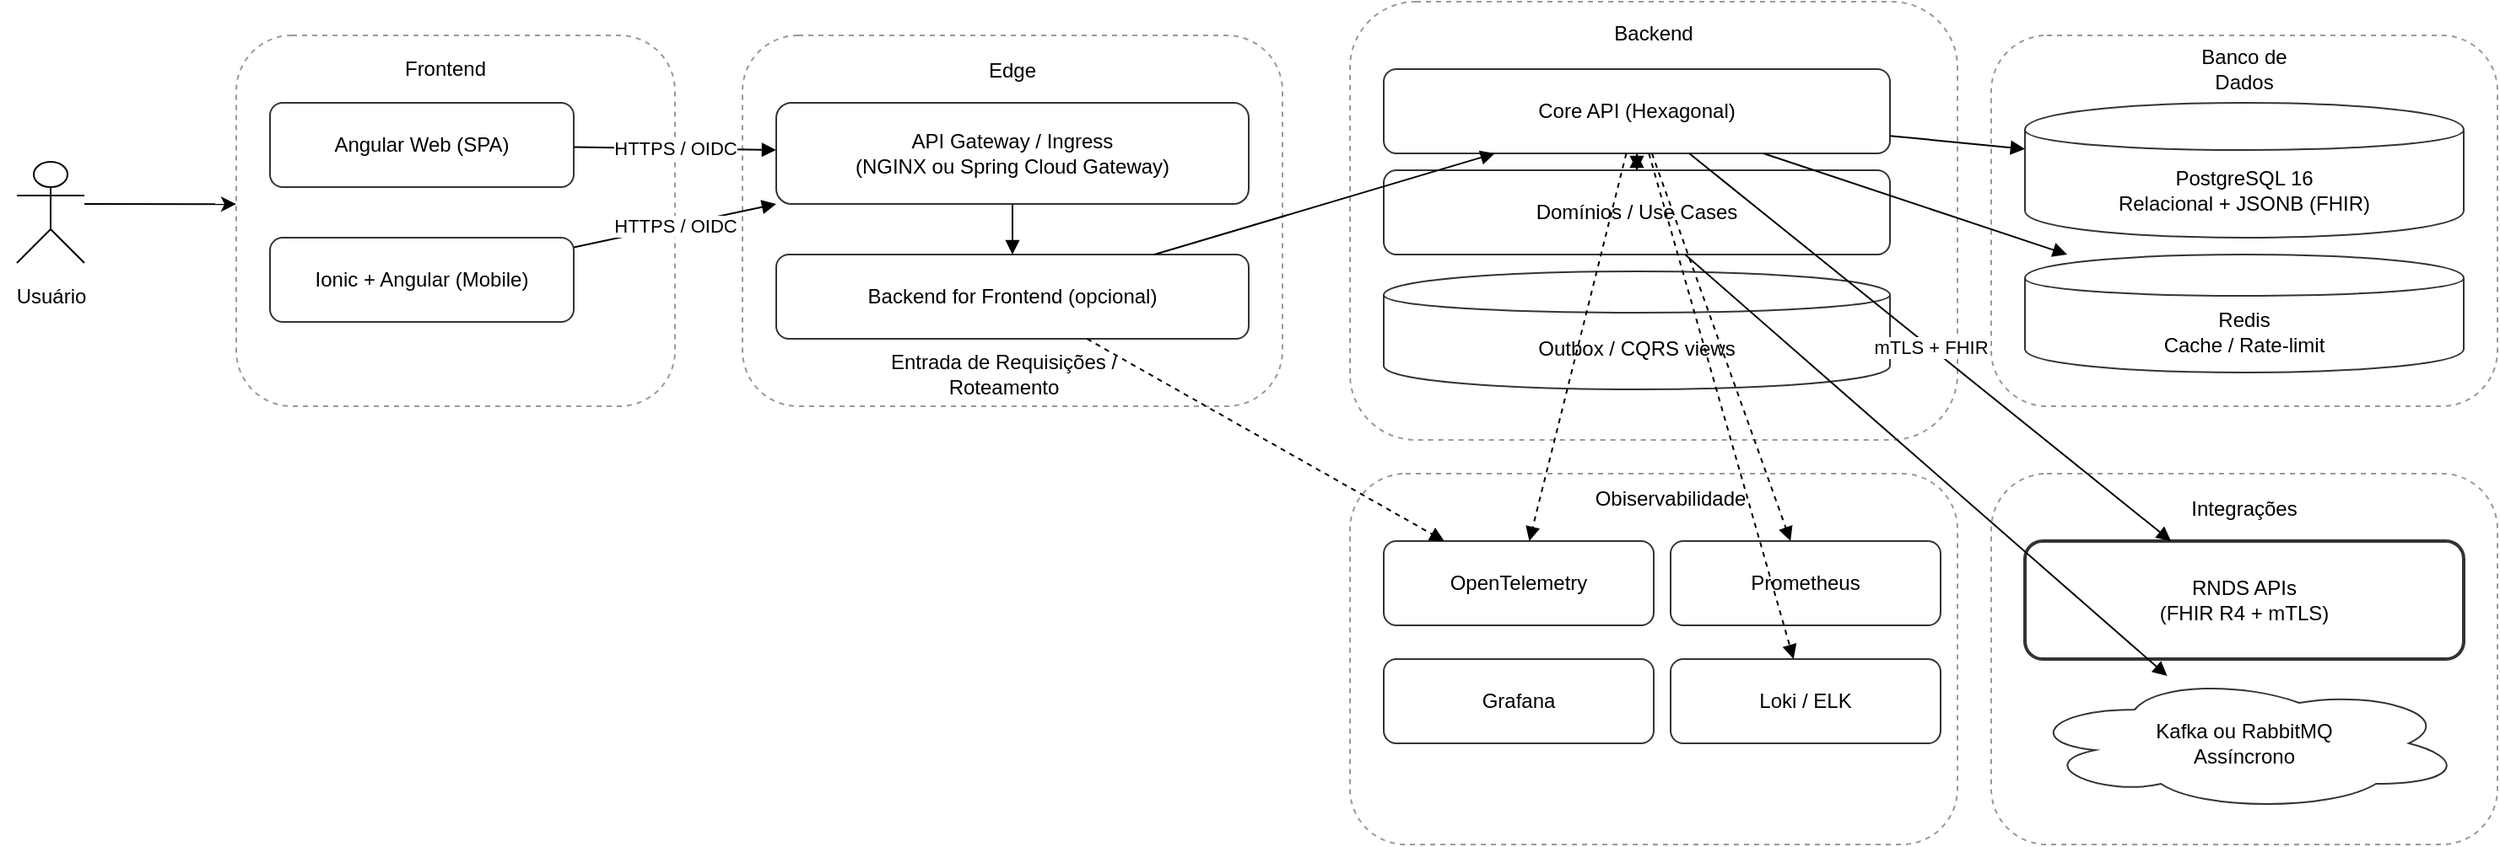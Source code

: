 <mxfile version="28.2.5">
  <diagram id="87718edf-77a4-4145-a499-e7ac8d19c16c" name="Arquitetura">
    <mxGraphModel dx="1226" dy="620" grid="1" gridSize="10" guides="1" tooltips="1" connect="1" arrows="1" fold="1" page="1" pageScale="1" pageWidth="1920" pageHeight="1080" math="0" shadow="0">
      <root>
        <mxCell id="0" />
        <mxCell id="1" parent="0" />
        <mxCell id="f_front" value="" style="rounded=1;whiteSpace=wrap;html=1;fillColor=none;strokeColor=#999999;dashed=1;" parent="1" vertex="1">
          <mxGeometry x="240" y="220" width="260" height="220" as="geometry" />
        </mxCell>
        <mxCell id="f_edge" value="" style="rounded=1;whiteSpace=wrap;html=1;fillColor=none;strokeColor=#999999;dashed=1;" parent="1" vertex="1">
          <mxGeometry x="540" y="220" width="320" height="220" as="geometry" />
        </mxCell>
        <mxCell id="f_back" value="Backend - Java 21 &amp; Spring Boot" style="rounded=1;whiteSpace=wrap;html=1;fillColor=none;strokeColor=#999999;dashed=1;" parent="1" vertex="1">
          <mxGeometry x="900" y="200" width="360" height="260" as="geometry" />
        </mxCell>
        <mxCell id="f_data" value="Data" style="rounded=1;whiteSpace=wrap;html=1;fillColor=none;strokeColor=#999999;dashed=1;" parent="1" vertex="1">
          <mxGeometry x="1280" y="220" width="300" height="220" as="geometry" />
        </mxCell>
        <mxCell id="f_obs" value="" style="rounded=1;whiteSpace=wrap;html=1;fillColor=none;strokeColor=#999999;dashed=1;align=left;" parent="1" vertex="1">
          <mxGeometry x="900" y="480" width="360" height="220" as="geometry" />
        </mxCell>
        <mxCell id="f_int" value="" style="rounded=1;whiteSpace=wrap;html=1;fillColor=none;strokeColor=#999999;dashed=1;" parent="1" vertex="1">
          <mxGeometry x="1280" y="480" width="300" height="220" as="geometry" />
        </mxCell>
        <mxCell id="n_w" value="Angular Web (SPA)" style="rounded=1;whiteSpace=wrap;html=1;fillColor=#ffffff;strokeColor=#333333;" parent="1" vertex="1">
          <mxGeometry x="260" y="260" width="180" height="50" as="geometry" />
        </mxCell>
        <mxCell id="n_m" value="Ionic + Angular (Mobile)" style="rounded=1;whiteSpace=wrap;html=1;fillColor=#ffffff;strokeColor=#333333;" parent="1" vertex="1">
          <mxGeometry x="260" y="340" width="180" height="50" as="geometry" />
        </mxCell>
        <mxCell id="n_gw" value="API Gateway / Ingress&lt;br/&gt;(NGINX ou Spring Cloud Gateway)" style="rounded=1;whiteSpace=wrap;html=1;fillColor=#ffffff;strokeColor=#333333;" parent="1" vertex="1">
          <mxGeometry x="560" y="260" width="280" height="60" as="geometry" />
        </mxCell>
        <mxCell id="n_bff" value="Backend for Frontend (opcional)" style="rounded=1;whiteSpace=wrap;html=1;fillColor=#ffffff;strokeColor=#333333;" parent="1" vertex="1">
          <mxGeometry x="560" y="350" width="280" height="50" as="geometry" />
        </mxCell>
        <mxCell id="n_api" value="Core API (Hexagonal)" style="rounded=1;whiteSpace=wrap;html=1;fillColor=#ffffff;strokeColor=#333333;" parent="1" vertex="1">
          <mxGeometry x="920" y="240" width="300" height="50" as="geometry" />
        </mxCell>
        <mxCell id="n_svc" value="Domínios / Use Cases" style="rounded=1;whiteSpace=wrap;html=1;fillColor=#ffffff;strokeColor=#333333;" parent="1" vertex="1">
          <mxGeometry x="920" y="300" width="300" height="50" as="geometry" />
        </mxCell>
        <mxCell id="n_outbox" value="Outbox / CQRS views" style="shape=cylinder;whiteSpace=wrap;html=1;boundedLbl=1;strokeColor=#333333;fillColor=#ffffff;" parent="1" vertex="1">
          <mxGeometry x="920" y="360" width="300" height="70" as="geometry" />
        </mxCell>
        <mxCell id="n_pg" value="PostgreSQL 16&lt;br/&gt;Relacional + JSONB (FHIR)" style="shape=cylinder;whiteSpace=wrap;html=1;boundedLbl=1;strokeColor=#333333;fillColor=#ffffff;" parent="1" vertex="1">
          <mxGeometry x="1300" y="260" width="260" height="80" as="geometry" />
        </mxCell>
        <mxCell id="n_redis" value="Redis&lt;br/&gt;Cache / Rate-limit" style="shape=cylinder;whiteSpace=wrap;html=1;boundedLbl=1;strokeColor=#333333;fillColor=#ffffff;" parent="1" vertex="1">
          <mxGeometry x="1300" y="350" width="260" height="70" as="geometry" />
        </mxCell>
        <mxCell id="n_rnds" value="RNDS APIs&lt;br/&gt;(FHIR R4 + mTLS)" style="rounded=1;whiteSpace=wrap;html=1;fillColor=#ffffff;strokeColor=#333333;strokeWidth=2;" parent="1" vertex="1">
          <mxGeometry x="1300" y="520" width="260" height="70" as="geometry" />
        </mxCell>
        <mxCell id="n_mq" value="Kafka ou RabbitMQ&lt;br/&gt;Assíncrono" style="shape=cloud;whiteSpace=wrap;html=1;strokeColor=#333333;fillColor=#ffffff;" parent="1" vertex="1">
          <mxGeometry x="1300" y="600" width="260" height="80" as="geometry" />
        </mxCell>
        <mxCell id="n_otel" value="OpenTelemetry" style="rounded=1;whiteSpace=wrap;html=1;fillColor=#ffffff;strokeColor=#333333;" parent="1" vertex="1">
          <mxGeometry x="920" y="520" width="160" height="50" as="geometry" />
        </mxCell>
        <mxCell id="n_prom" value="Prometheus" style="rounded=1;whiteSpace=wrap;html=1;fillColor=#ffffff;strokeColor=#333333;" parent="1" vertex="1">
          <mxGeometry x="1090" y="520" width="160" height="50" as="geometry" />
        </mxCell>
        <mxCell id="n_graf" value="Grafana" style="rounded=1;whiteSpace=wrap;html=1;fillColor=#ffffff;strokeColor=#333333;" parent="1" vertex="1">
          <mxGeometry x="920" y="590" width="160" height="50" as="geometry" />
        </mxCell>
        <mxCell id="n_loki" value="Loki / ELK" style="rounded=1;whiteSpace=wrap;html=1;fillColor=#ffffff;strokeColor=#333333;" parent="1" vertex="1">
          <mxGeometry x="1090" y="590" width="160" height="50" as="geometry" />
        </mxCell>
        <mxCell id="e_w_gw" value="HTTPS / OIDC" style="endArrow=block;html=1;rounded=0;" parent="1" source="n_w" target="n_gw" edge="1">
          <mxGeometry relative="1" as="geometry" />
        </mxCell>
        <mxCell id="e_m_gw" value="HTTPS / OIDC" style="endArrow=block;html=1;rounded=0;" parent="1" source="n_m" target="n_gw" edge="1">
          <mxGeometry relative="1" as="geometry" />
        </mxCell>
        <mxCell id="e_gw_bff" value="" style="endArrow=block;html=1;rounded=0;" parent="1" source="n_gw" target="n_bff" edge="1">
          <mxGeometry relative="1" as="geometry" />
        </mxCell>
        <mxCell id="e_bff_api" value="" style="endArrow=block;html=1;rounded=0;" parent="1" source="n_bff" target="n_api" edge="1">
          <mxGeometry relative="1" as="geometry" />
        </mxCell>
        <mxCell id="e_api_svc1" value="" style="endArrow=block;html=1;rounded=0;" parent="1" source="n_api" target="n_svc" edge="1">
          <mxGeometry relative="1" as="geometry" />
        </mxCell>
        <mxCell id="e_api_svc2" value="" style="endArrow=block;html=1;rounded=0;" parent="1" source="n_svc" target="n_api" edge="1">
          <mxGeometry relative="1" as="geometry" />
        </mxCell>
        <mxCell id="e_api_pg" value="" style="endArrow=block;html=1;rounded=0;" parent="1" source="n_api" target="n_pg" edge="1">
          <mxGeometry relative="1" as="geometry" />
        </mxCell>
        <mxCell id="e_api_redis" value="" style="endArrow=block;html=1;rounded=0;" parent="1" source="n_api" target="n_redis" edge="1">
          <mxGeometry relative="1" as="geometry" />
        </mxCell>
        <mxCell id="e_api_rnds" value="mTLS + FHIR" style="endArrow=block;html=1;rounded=0;" parent="1" source="n_api" target="n_rnds" edge="1">
          <mxGeometry relative="1" as="geometry" />
        </mxCell>
        <mxCell id="e_svc_mq" value="" style="endArrow=block;html=1;rounded=0;" parent="1" source="n_svc" target="n_mq" edge="1">
          <mxGeometry relative="1" as="geometry" />
        </mxCell>
        <mxCell id="e_api_otel" value="" style="dashed=1;endArrow=block;html=1;rounded=0;" parent="1" source="n_api" target="n_otel" edge="1">
          <mxGeometry relative="1" as="geometry" />
        </mxCell>
        <mxCell id="e_api_prom" value="" style="dashed=1;endArrow=block;html=1;rounded=0;" parent="1" source="n_api" target="n_prom" edge="1">
          <mxGeometry relative="1" as="geometry" />
        </mxCell>
        <mxCell id="e_api_loki" value="" style="dashed=1;endArrow=block;html=1;rounded=0;" parent="1" source="n_api" target="n_loki" edge="1">
          <mxGeometry relative="1" as="geometry" />
        </mxCell>
        <mxCell id="e_bff_otel" value="" style="dashed=1;endArrow=block;html=1;rounded=0;" parent="1" source="n_bff" target="n_otel" edge="1">
          <mxGeometry relative="1" as="geometry" />
        </mxCell>
        <mxCell id="QrsevVTK7W3Kh9WYG09G-1" value="Obiservabilidade" style="text;html=1;align=center;verticalAlign=middle;whiteSpace=wrap;rounded=0;" vertex="1" parent="1">
          <mxGeometry x="1060" y="480" width="60" height="30" as="geometry" />
        </mxCell>
        <mxCell id="QrsevVTK7W3Kh9WYG09G-2" value="Entrada de Requisições / Roteamento" style="text;html=1;align=center;verticalAlign=middle;whiteSpace=wrap;rounded=0;" vertex="1" parent="1">
          <mxGeometry x="620" y="406" width="150" height="30" as="geometry" />
        </mxCell>
        <mxCell id="QrsevVTK7W3Kh9WYG09G-3" value="Integrações" style="text;html=1;align=center;verticalAlign=middle;whiteSpace=wrap;rounded=0;" vertex="1" parent="1">
          <mxGeometry x="1400" y="486" width="60" height="30" as="geometry" />
        </mxCell>
        <mxCell id="QrsevVTK7W3Kh9WYG09G-4" value="" style="shape=umlActor;verticalLabelPosition=bottom;verticalAlign=top;html=1;outlineConnect=0;" vertex="1" parent="1">
          <mxGeometry x="110" y="295" width="40" height="60" as="geometry" />
        </mxCell>
        <mxCell id="QrsevVTK7W3Kh9WYG09G-13" value="Usuário" style="text;html=1;align=center;verticalAlign=middle;resizable=0;points=[];autosize=1;strokeColor=none;fillColor=none;" vertex="1" parent="1">
          <mxGeometry x="100" y="360" width="60" height="30" as="geometry" />
        </mxCell>
        <mxCell id="QrsevVTK7W3Kh9WYG09G-16" value="" style="endArrow=classic;html=1;rounded=0;entryX=0;entryY=0.455;entryDx=0;entryDy=0;entryPerimeter=0;" edge="1" parent="1" target="f_front">
          <mxGeometry width="50" height="50" relative="1" as="geometry">
            <mxPoint x="150" y="320" as="sourcePoint" />
            <mxPoint x="390" y="210" as="targetPoint" />
            <Array as="points">
              <mxPoint x="150" y="320" />
            </Array>
          </mxGeometry>
        </mxCell>
        <mxCell id="QrsevVTK7W3Kh9WYG09G-17" value="Frontend" style="text;html=1;align=center;verticalAlign=middle;whiteSpace=wrap;rounded=0;" vertex="1" parent="1">
          <mxGeometry x="334" y="225" width="60" height="30" as="geometry" />
        </mxCell>
        <mxCell id="QrsevVTK7W3Kh9WYG09G-18" value="Banco de Dados" style="text;html=1;align=center;verticalAlign=middle;whiteSpace=wrap;rounded=0;" vertex="1" parent="1">
          <mxGeometry x="1400" y="225" width="60" height="30" as="geometry" />
        </mxCell>
        <mxCell id="QrsevVTK7W3Kh9WYG09G-19" value="Backend" style="text;html=1;align=center;verticalAlign=middle;whiteSpace=wrap;rounded=0;" vertex="1" parent="1">
          <mxGeometry x="1050" y="204" width="60" height="30" as="geometry" />
        </mxCell>
        <mxCell id="QrsevVTK7W3Kh9WYG09G-22" value="Edge" style="text;html=1;align=center;verticalAlign=middle;whiteSpace=wrap;rounded=0;" vertex="1" parent="1">
          <mxGeometry x="670" y="226" width="60" height="30" as="geometry" />
        </mxCell>
      </root>
    </mxGraphModel>
  </diagram>
</mxfile>
